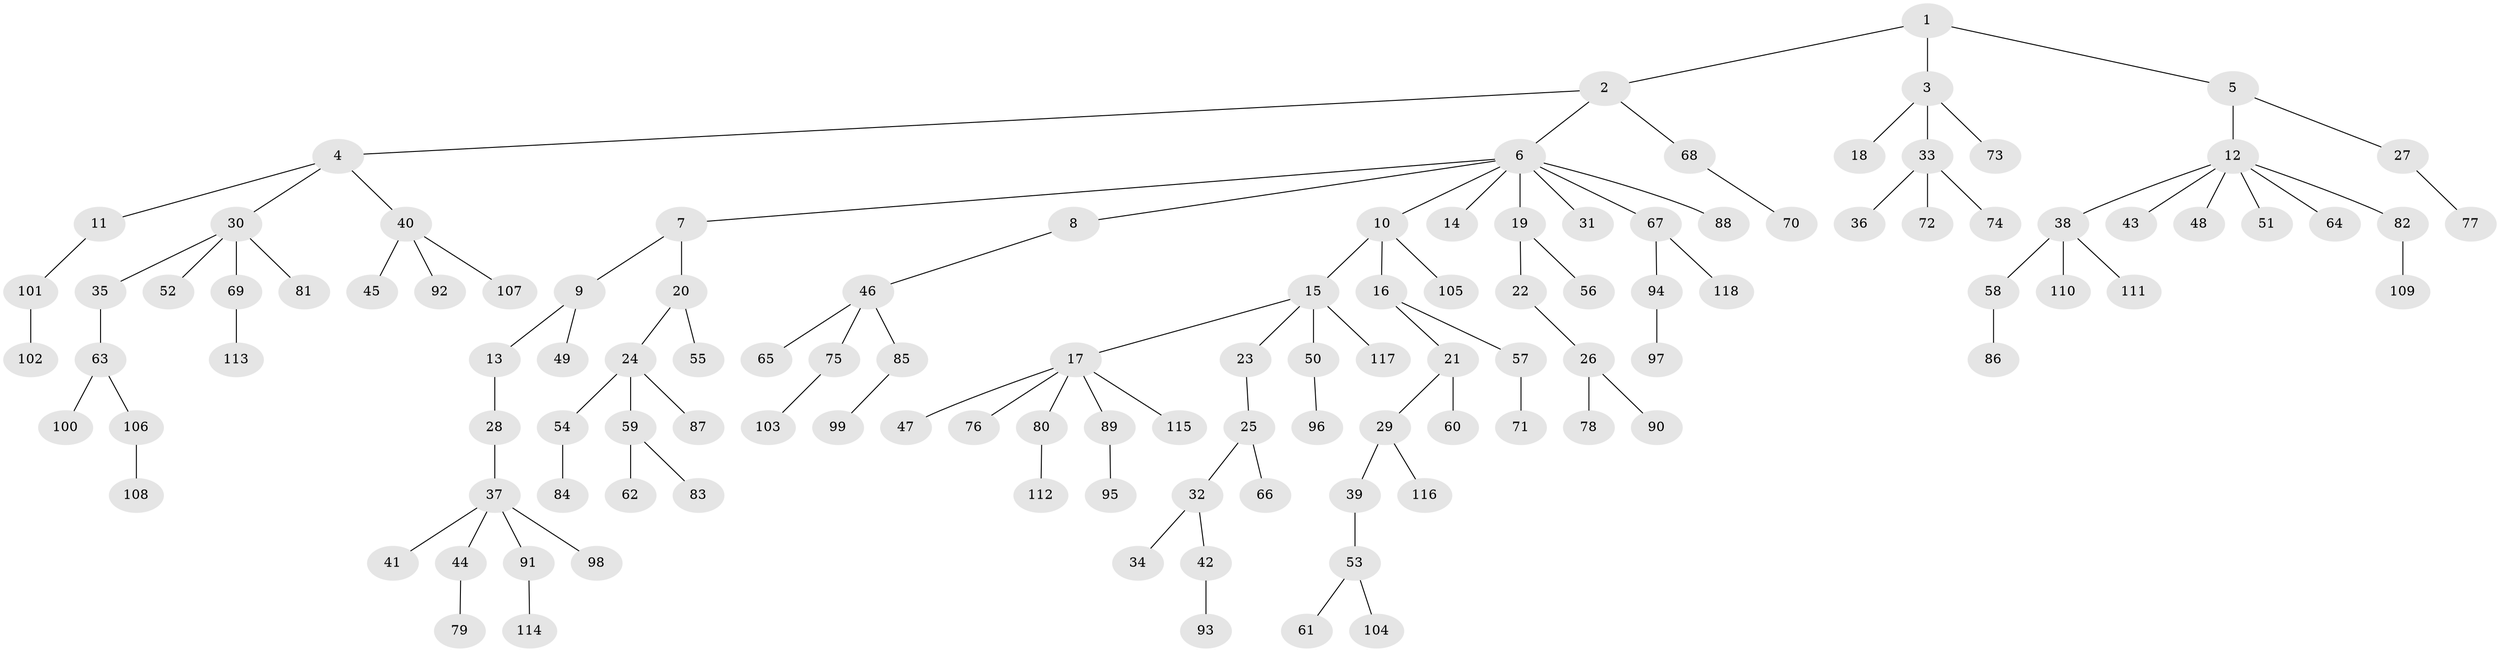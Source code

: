 // coarse degree distribution, {2: 0.1388888888888889, 3: 0.2222222222222222, 1: 0.5555555555555556, 7: 0.027777777777777776, 4: 0.027777777777777776, 5: 0.027777777777777776}
// Generated by graph-tools (version 1.1) at 2025/37/03/04/25 23:37:15]
// undirected, 118 vertices, 117 edges
graph export_dot {
  node [color=gray90,style=filled];
  1;
  2;
  3;
  4;
  5;
  6;
  7;
  8;
  9;
  10;
  11;
  12;
  13;
  14;
  15;
  16;
  17;
  18;
  19;
  20;
  21;
  22;
  23;
  24;
  25;
  26;
  27;
  28;
  29;
  30;
  31;
  32;
  33;
  34;
  35;
  36;
  37;
  38;
  39;
  40;
  41;
  42;
  43;
  44;
  45;
  46;
  47;
  48;
  49;
  50;
  51;
  52;
  53;
  54;
  55;
  56;
  57;
  58;
  59;
  60;
  61;
  62;
  63;
  64;
  65;
  66;
  67;
  68;
  69;
  70;
  71;
  72;
  73;
  74;
  75;
  76;
  77;
  78;
  79;
  80;
  81;
  82;
  83;
  84;
  85;
  86;
  87;
  88;
  89;
  90;
  91;
  92;
  93;
  94;
  95;
  96;
  97;
  98;
  99;
  100;
  101;
  102;
  103;
  104;
  105;
  106;
  107;
  108;
  109;
  110;
  111;
  112;
  113;
  114;
  115;
  116;
  117;
  118;
  1 -- 2;
  1 -- 3;
  1 -- 5;
  2 -- 4;
  2 -- 6;
  2 -- 68;
  3 -- 18;
  3 -- 33;
  3 -- 73;
  4 -- 11;
  4 -- 30;
  4 -- 40;
  5 -- 12;
  5 -- 27;
  6 -- 7;
  6 -- 8;
  6 -- 10;
  6 -- 14;
  6 -- 19;
  6 -- 31;
  6 -- 67;
  6 -- 88;
  7 -- 9;
  7 -- 20;
  8 -- 46;
  9 -- 13;
  9 -- 49;
  10 -- 15;
  10 -- 16;
  10 -- 105;
  11 -- 101;
  12 -- 38;
  12 -- 43;
  12 -- 48;
  12 -- 51;
  12 -- 64;
  12 -- 82;
  13 -- 28;
  15 -- 17;
  15 -- 23;
  15 -- 50;
  15 -- 117;
  16 -- 21;
  16 -- 57;
  17 -- 47;
  17 -- 76;
  17 -- 80;
  17 -- 89;
  17 -- 115;
  19 -- 22;
  19 -- 56;
  20 -- 24;
  20 -- 55;
  21 -- 29;
  21 -- 60;
  22 -- 26;
  23 -- 25;
  24 -- 54;
  24 -- 59;
  24 -- 87;
  25 -- 32;
  25 -- 66;
  26 -- 78;
  26 -- 90;
  27 -- 77;
  28 -- 37;
  29 -- 39;
  29 -- 116;
  30 -- 35;
  30 -- 52;
  30 -- 69;
  30 -- 81;
  32 -- 34;
  32 -- 42;
  33 -- 36;
  33 -- 72;
  33 -- 74;
  35 -- 63;
  37 -- 41;
  37 -- 44;
  37 -- 91;
  37 -- 98;
  38 -- 58;
  38 -- 110;
  38 -- 111;
  39 -- 53;
  40 -- 45;
  40 -- 92;
  40 -- 107;
  42 -- 93;
  44 -- 79;
  46 -- 65;
  46 -- 75;
  46 -- 85;
  50 -- 96;
  53 -- 61;
  53 -- 104;
  54 -- 84;
  57 -- 71;
  58 -- 86;
  59 -- 62;
  59 -- 83;
  63 -- 100;
  63 -- 106;
  67 -- 94;
  67 -- 118;
  68 -- 70;
  69 -- 113;
  75 -- 103;
  80 -- 112;
  82 -- 109;
  85 -- 99;
  89 -- 95;
  91 -- 114;
  94 -- 97;
  101 -- 102;
  106 -- 108;
}
